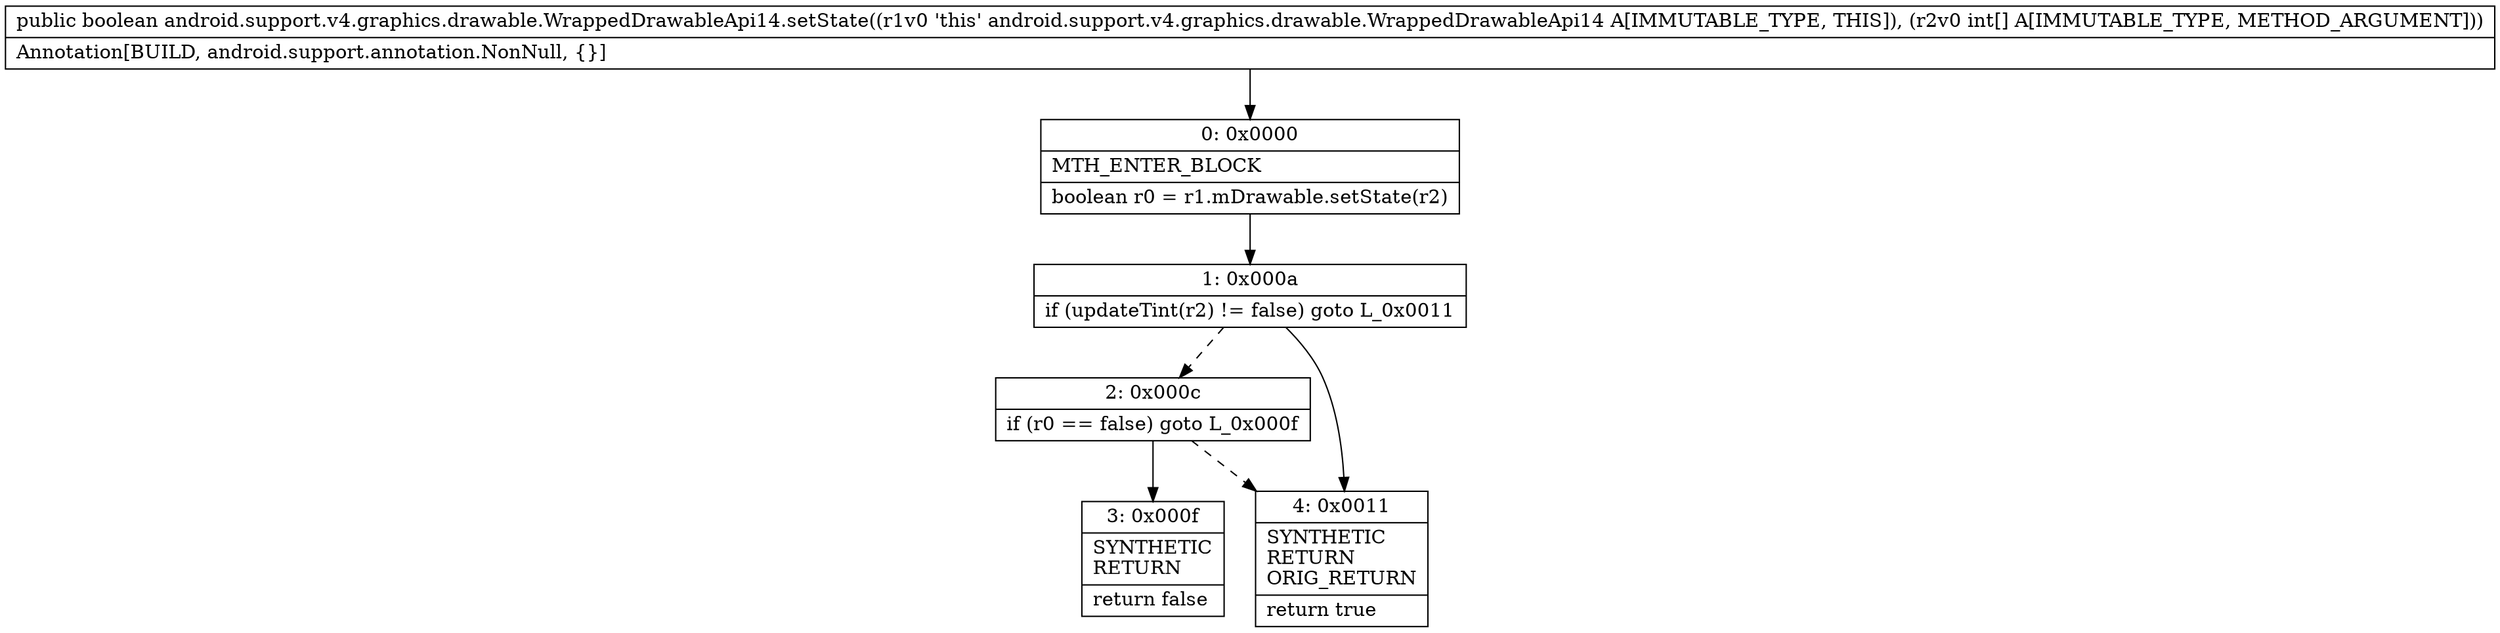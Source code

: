 digraph "CFG forandroid.support.v4.graphics.drawable.WrappedDrawableApi14.setState([I)Z" {
Node_0 [shape=record,label="{0\:\ 0x0000|MTH_ENTER_BLOCK\l|boolean r0 = r1.mDrawable.setState(r2)\l}"];
Node_1 [shape=record,label="{1\:\ 0x000a|if (updateTint(r2) != false) goto L_0x0011\l}"];
Node_2 [shape=record,label="{2\:\ 0x000c|if (r0 == false) goto L_0x000f\l}"];
Node_3 [shape=record,label="{3\:\ 0x000f|SYNTHETIC\lRETURN\l|return false\l}"];
Node_4 [shape=record,label="{4\:\ 0x0011|SYNTHETIC\lRETURN\lORIG_RETURN\l|return true\l}"];
MethodNode[shape=record,label="{public boolean android.support.v4.graphics.drawable.WrappedDrawableApi14.setState((r1v0 'this' android.support.v4.graphics.drawable.WrappedDrawableApi14 A[IMMUTABLE_TYPE, THIS]), (r2v0 int[] A[IMMUTABLE_TYPE, METHOD_ARGUMENT]))  | Annotation[BUILD, android.support.annotation.NonNull, \{\}]\l}"];
MethodNode -> Node_0;
Node_0 -> Node_1;
Node_1 -> Node_2[style=dashed];
Node_1 -> Node_4;
Node_2 -> Node_3;
Node_2 -> Node_4[style=dashed];
}

